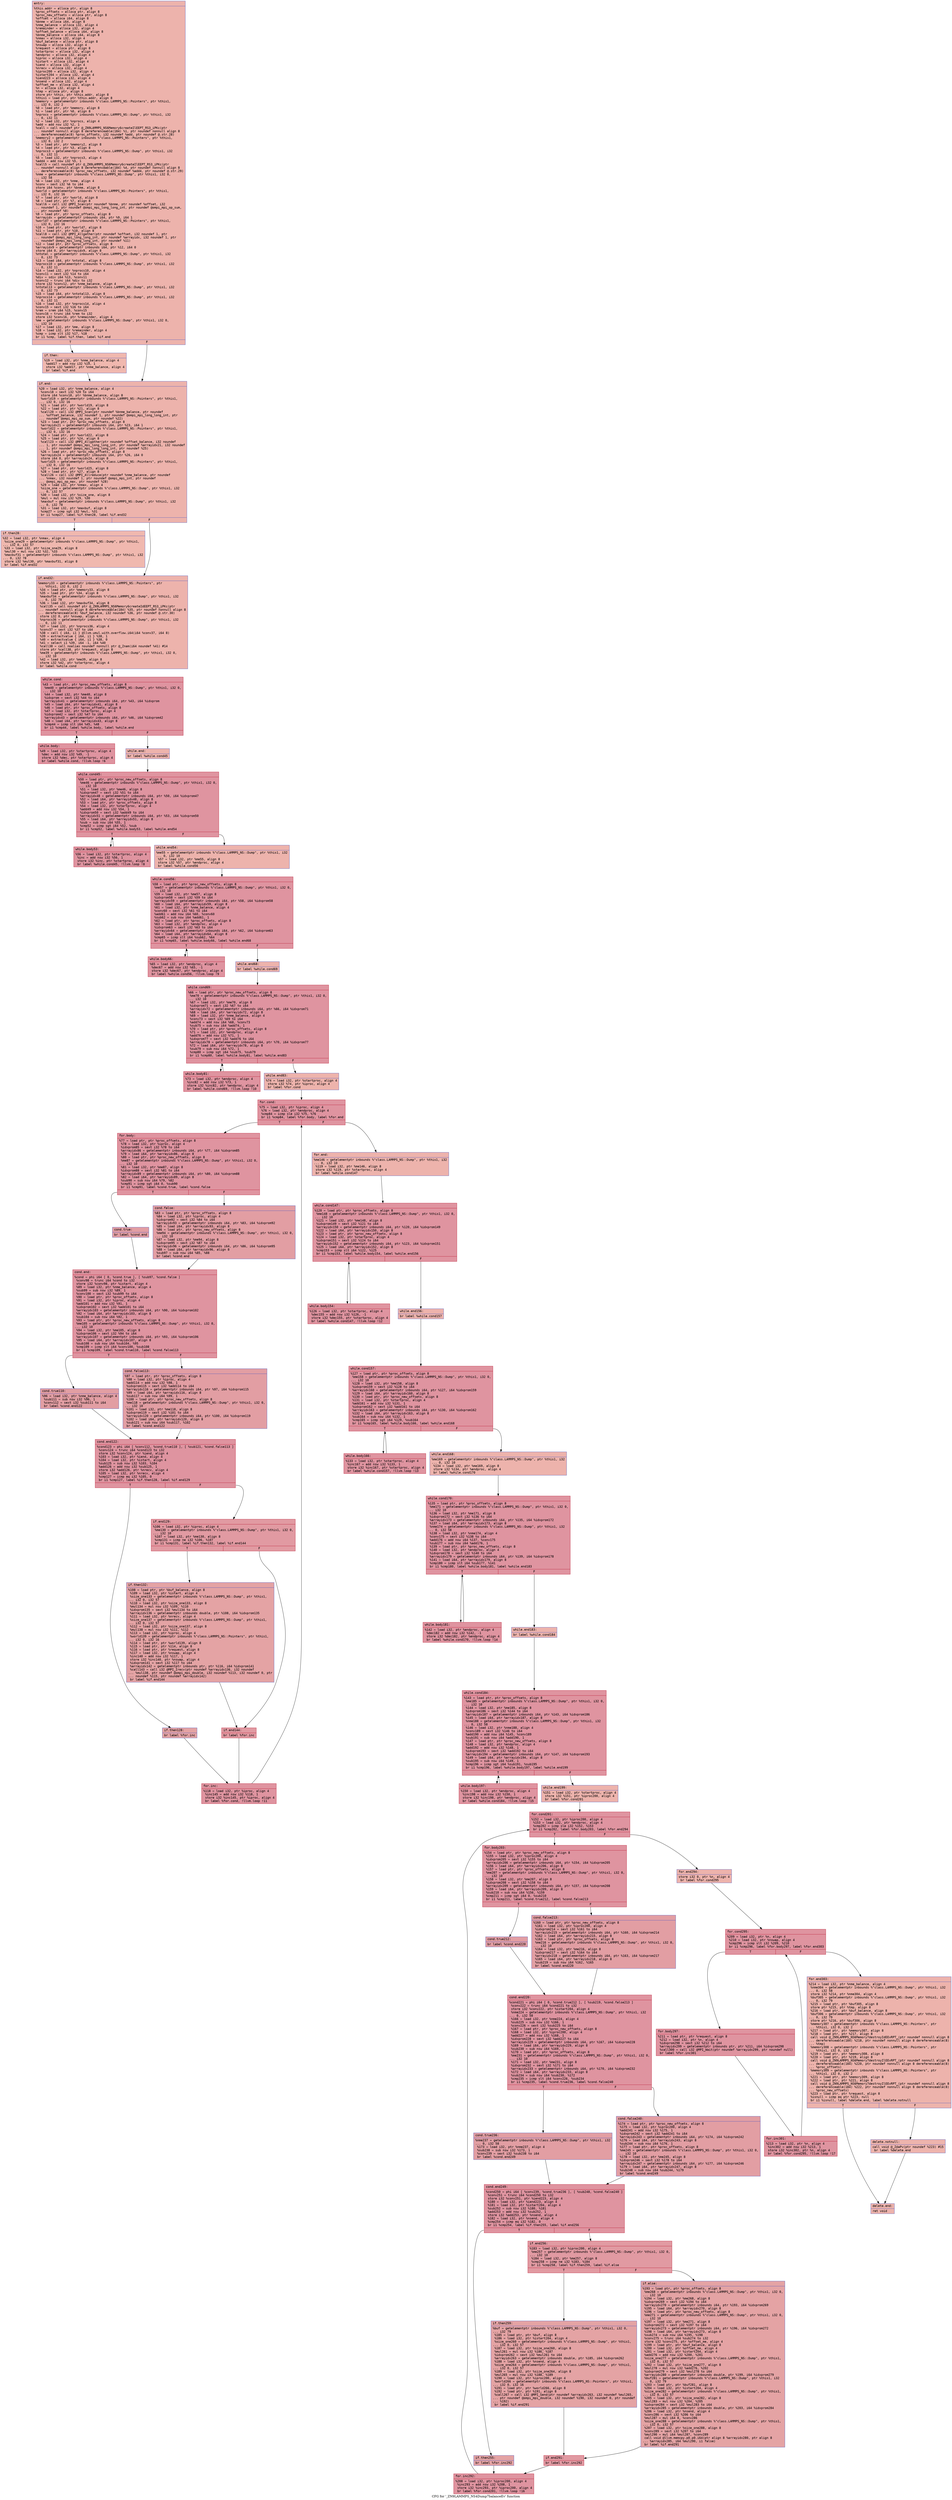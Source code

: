 digraph "CFG for '_ZN9LAMMPS_NS4Dump7balanceEv' function" {
	label="CFG for '_ZN9LAMMPS_NS4Dump7balanceEv' function";

	Node0x5646680878b0 [shape=record,color="#3d50c3ff", style=filled, fillcolor="#d6524470" fontname="Courier",label="{entry:\l|  %this.addr = alloca ptr, align 8\l  %proc_offsets = alloca ptr, align 8\l  %proc_new_offsets = alloca ptr, align 8\l  %offset = alloca i64, align 8\l  %bnme = alloca i64, align 8\l  %nme_balance = alloca i32, align 4\l  %remainder = alloca i32, align 4\l  %offset_balance = alloca i64, align 8\l  %bnme_balance = alloca i64, align 8\l  %nmax = alloca i32, align 4\l  %buf_balance = alloca ptr, align 8\l  %nswap = alloca i32, align 4\l  %request = alloca ptr, align 8\l  %startproc = alloca i32, align 4\l  %endproc = alloca i32, align 4\l  %iproc = alloca i32, align 4\l  %istart = alloca i32, align 4\l  %iend = alloca i32, align 4\l  %nrecv = alloca i32, align 4\l  %iproc200 = alloca i32, align 4\l  %istart204 = alloca i32, align 4\l  %iend223 = alloca i32, align 4\l  %nsend = alloca i32, align 4\l  %offset_me = alloca i32, align 4\l  %n = alloca i32, align 4\l  %tmp = alloca ptr, align 8\l  store ptr %this, ptr %this.addr, align 8\l  %this1 = load ptr, ptr %this.addr, align 8\l  %memory = getelementptr inbounds %\"class.LAMMPS_NS::Pointers\", ptr %this1,\l... i32 0, i32 2\l  %0 = load ptr, ptr %memory, align 8\l  %1 = load ptr, ptr %0, align 8\l  %nprocs = getelementptr inbounds %\"class.LAMMPS_NS::Dump\", ptr %this1, i32\l... 0, i32 11\l  %2 = load i32, ptr %nprocs, align 4\l  %add = add nsw i32 %2, 1\l  %call = call noundef ptr @_ZN9LAMMPS_NS6Memory6createIlEEPT_RS3_iPKc(ptr\l... noundef nonnull align 8 dereferenceable(184) %1, ptr noundef nonnull align 8\l... dereferenceable(8) %proc_offsets, i32 noundef %add, ptr noundef @.str.28)\l  %memory2 = getelementptr inbounds %\"class.LAMMPS_NS::Pointers\", ptr %this1,\l... i32 0, i32 2\l  %3 = load ptr, ptr %memory2, align 8\l  %4 = load ptr, ptr %3, align 8\l  %nprocs3 = getelementptr inbounds %\"class.LAMMPS_NS::Dump\", ptr %this1, i32\l... 0, i32 11\l  %5 = load i32, ptr %nprocs3, align 4\l  %add4 = add nsw i32 %5, 1\l  %call5 = call noundef ptr @_ZN9LAMMPS_NS6Memory6createIlEEPT_RS3_iPKc(ptr\l... noundef nonnull align 8 dereferenceable(184) %4, ptr noundef nonnull align 8\l... dereferenceable(8) %proc_new_offsets, i32 noundef %add4, ptr noundef @.str.29)\l  %nme = getelementptr inbounds %\"class.LAMMPS_NS::Dump\", ptr %this1, i32 0,\l... i32 58\l  %6 = load i32, ptr %nme, align 4\l  %conv = sext i32 %6 to i64\l  store i64 %conv, ptr %bnme, align 8\l  %world = getelementptr inbounds %\"class.LAMMPS_NS::Pointers\", ptr %this1,\l... i32 0, i32 16\l  %7 = load ptr, ptr %world, align 8\l  %8 = load ptr, ptr %7, align 8\l  %call6 = call i32 @MPI_Scan(ptr noundef %bnme, ptr noundef %offset, i32\l... noundef 1, ptr noundef @ompi_mpi_long_long_int, ptr noundef @ompi_mpi_op_sum,\l... ptr noundef %8)\l  %9 = load ptr, ptr %proc_offsets, align 8\l  %arrayidx = getelementptr inbounds i64, ptr %9, i64 1\l  %world7 = getelementptr inbounds %\"class.LAMMPS_NS::Pointers\", ptr %this1,\l... i32 0, i32 16\l  %10 = load ptr, ptr %world7, align 8\l  %11 = load ptr, ptr %10, align 8\l  %call8 = call i32 @MPI_Allgather(ptr noundef %offset, i32 noundef 1, ptr\l... noundef @ompi_mpi_long_long_int, ptr noundef %arrayidx, i32 noundef 1, ptr\l... noundef @ompi_mpi_long_long_int, ptr noundef %11)\l  %12 = load ptr, ptr %proc_offsets, align 8\l  %arrayidx9 = getelementptr inbounds i64, ptr %12, i64 0\l  store i64 0, ptr %arrayidx9, align 8\l  %ntotal = getelementptr inbounds %\"class.LAMMPS_NS::Dump\", ptr %this1, i32\l... 0, i32 73\l  %13 = load i64, ptr %ntotal, align 8\l  %nprocs10 = getelementptr inbounds %\"class.LAMMPS_NS::Dump\", ptr %this1, i32\l... 0, i32 11\l  %14 = load i32, ptr %nprocs10, align 4\l  %conv11 = sext i32 %14 to i64\l  %div = sdiv i64 %13, %conv11\l  %conv12 = trunc i64 %div to i32\l  store i32 %conv12, ptr %nme_balance, align 4\l  %ntotal13 = getelementptr inbounds %\"class.LAMMPS_NS::Dump\", ptr %this1, i32\l... 0, i32 73\l  %15 = load i64, ptr %ntotal13, align 8\l  %nprocs14 = getelementptr inbounds %\"class.LAMMPS_NS::Dump\", ptr %this1, i32\l... 0, i32 11\l  %16 = load i32, ptr %nprocs14, align 4\l  %conv15 = sext i32 %16 to i64\l  %rem = srem i64 %15, %conv15\l  %conv16 = trunc i64 %rem to i32\l  store i32 %conv16, ptr %remainder, align 4\l  %me = getelementptr inbounds %\"class.LAMMPS_NS::Dump\", ptr %this1, i32 0,\l... i32 10\l  %17 = load i32, ptr %me, align 8\l  %18 = load i32, ptr %remainder, align 4\l  %cmp = icmp slt i32 %17, %18\l  br i1 %cmp, label %if.then, label %if.end\l|{<s0>T|<s1>F}}"];
	Node0x5646680878b0:s0 -> Node0x56466808cf00[tooltip="entry -> if.then\nProbability 50.00%" ];
	Node0x5646680878b0:s1 -> Node0x56466808cf70[tooltip="entry -> if.end\nProbability 50.00%" ];
	Node0x56466808cf00 [shape=record,color="#3d50c3ff", style=filled, fillcolor="#dc5d4a70" fontname="Courier",label="{if.then:\l|  %19 = load i32, ptr %nme_balance, align 4\l  %add17 = add nsw i32 %19, 1\l  store i32 %add17, ptr %nme_balance, align 4\l  br label %if.end\l}"];
	Node0x56466808cf00 -> Node0x56466808cf70[tooltip="if.then -> if.end\nProbability 100.00%" ];
	Node0x56466808cf70 [shape=record,color="#3d50c3ff", style=filled, fillcolor="#d6524470" fontname="Courier",label="{if.end:\l|  %20 = load i32, ptr %nme_balance, align 4\l  %conv18 = sext i32 %20 to i64\l  store i64 %conv18, ptr %bnme_balance, align 8\l  %world19 = getelementptr inbounds %\"class.LAMMPS_NS::Pointers\", ptr %this1,\l... i32 0, i32 16\l  %21 = load ptr, ptr %world19, align 8\l  %22 = load ptr, ptr %21, align 8\l  %call20 = call i32 @MPI_Scan(ptr noundef %bnme_balance, ptr noundef\l... %offset_balance, i32 noundef 1, ptr noundef @ompi_mpi_long_long_int, ptr\l... noundef @ompi_mpi_op_sum, ptr noundef %22)\l  %23 = load ptr, ptr %proc_new_offsets, align 8\l  %arrayidx21 = getelementptr inbounds i64, ptr %23, i64 1\l  %world22 = getelementptr inbounds %\"class.LAMMPS_NS::Pointers\", ptr %this1,\l... i32 0, i32 16\l  %24 = load ptr, ptr %world22, align 8\l  %25 = load ptr, ptr %24, align 8\l  %call23 = call i32 @MPI_Allgather(ptr noundef %offset_balance, i32 noundef\l... 1, ptr noundef @ompi_mpi_long_long_int, ptr noundef %arrayidx21, i32 noundef\l... 1, ptr noundef @ompi_mpi_long_long_int, ptr noundef %25)\l  %26 = load ptr, ptr %proc_new_offsets, align 8\l  %arrayidx24 = getelementptr inbounds i64, ptr %26, i64 0\l  store i64 0, ptr %arrayidx24, align 8\l  %world25 = getelementptr inbounds %\"class.LAMMPS_NS::Pointers\", ptr %this1,\l... i32 0, i32 16\l  %27 = load ptr, ptr %world25, align 8\l  %28 = load ptr, ptr %27, align 8\l  %call26 = call i32 @MPI_Allreduce(ptr noundef %nme_balance, ptr noundef\l... %nmax, i32 noundef 1, ptr noundef @ompi_mpi_int, ptr noundef\l... @ompi_mpi_op_max, ptr noundef %28)\l  %29 = load i32, ptr %nmax, align 4\l  %size_one = getelementptr inbounds %\"class.LAMMPS_NS::Dump\", ptr %this1, i32\l... 0, i32 57\l  %30 = load i32, ptr %size_one, align 8\l  %mul = mul nsw i32 %29, %30\l  %maxbuf = getelementptr inbounds %\"class.LAMMPS_NS::Dump\", ptr %this1, i32\l... 0, i32 78\l  %31 = load i32, ptr %maxbuf, align 8\l  %cmp27 = icmp sgt i32 %mul, %31\l  br i1 %cmp27, label %if.then28, label %if.end32\l|{<s0>T|<s1>F}}"];
	Node0x56466808cf70:s0 -> Node0x56466808e770[tooltip="if.end -> if.then28\nProbability 50.00%" ];
	Node0x56466808cf70:s1 -> Node0x56466808e7f0[tooltip="if.end -> if.end32\nProbability 50.00%" ];
	Node0x56466808e770 [shape=record,color="#3d50c3ff", style=filled, fillcolor="#dc5d4a70" fontname="Courier",label="{if.then28:\l|  %32 = load i32, ptr %nmax, align 4\l  %size_one29 = getelementptr inbounds %\"class.LAMMPS_NS::Dump\", ptr %this1,\l... i32 0, i32 57\l  %33 = load i32, ptr %size_one29, align 8\l  %mul30 = mul nsw i32 %32, %33\l  %maxbuf31 = getelementptr inbounds %\"class.LAMMPS_NS::Dump\", ptr %this1, i32\l... 0, i32 78\l  store i32 %mul30, ptr %maxbuf31, align 8\l  br label %if.end32\l}"];
	Node0x56466808e770 -> Node0x56466808e7f0[tooltip="if.then28 -> if.end32\nProbability 100.00%" ];
	Node0x56466808e7f0 [shape=record,color="#3d50c3ff", style=filled, fillcolor="#d6524470" fontname="Courier",label="{if.end32:\l|  %memory33 = getelementptr inbounds %\"class.LAMMPS_NS::Pointers\", ptr\l... %this1, i32 0, i32 2\l  %34 = load ptr, ptr %memory33, align 8\l  %35 = load ptr, ptr %34, align 8\l  %maxbuf34 = getelementptr inbounds %\"class.LAMMPS_NS::Dump\", ptr %this1, i32\l... 0, i32 78\l  %36 = load i32, ptr %maxbuf34, align 8\l  %call35 = call noundef ptr @_ZN9LAMMPS_NS6Memory6createIdEEPT_RS3_iPKc(ptr\l... noundef nonnull align 8 dereferenceable(184) %35, ptr noundef nonnull align 8\l... dereferenceable(8) %buf_balance, i32 noundef %36, ptr noundef @.str.30)\l  store i32 0, ptr %nswap, align 4\l  %nprocs36 = getelementptr inbounds %\"class.LAMMPS_NS::Dump\", ptr %this1, i32\l... 0, i32 11\l  %37 = load i32, ptr %nprocs36, align 4\l  %conv37 = sext i32 %37 to i64\l  %38 = call \{ i64, i1 \} @llvm.umul.with.overflow.i64(i64 %conv37, i64 8)\l  %39 = extractvalue \{ i64, i1 \} %38, 1\l  %40 = extractvalue \{ i64, i1 \} %38, 0\l  %41 = select i1 %39, i64 -1, i64 %40\l  %call38 = call noalias noundef nonnull ptr @_Znam(i64 noundef %41) #14\l  store ptr %call38, ptr %request, align 8\l  %me39 = getelementptr inbounds %\"class.LAMMPS_NS::Dump\", ptr %this1, i32 0,\l... i32 10\l  %42 = load i32, ptr %me39, align 8\l  store i32 %42, ptr %startproc, align 4\l  br label %while.cond\l}"];
	Node0x56466808e7f0 -> Node0x56466808fd40[tooltip="if.end32 -> while.cond\nProbability 100.00%" ];
	Node0x56466808fd40 [shape=record,color="#b70d28ff", style=filled, fillcolor="#b70d2870" fontname="Courier",label="{while.cond:\l|  %43 = load ptr, ptr %proc_new_offsets, align 8\l  %me40 = getelementptr inbounds %\"class.LAMMPS_NS::Dump\", ptr %this1, i32 0,\l... i32 10\l  %44 = load i32, ptr %me40, align 8\l  %idxprom = sext i32 %44 to i64\l  %arrayidx41 = getelementptr inbounds i64, ptr %43, i64 %idxprom\l  %45 = load i64, ptr %arrayidx41, align 8\l  %46 = load ptr, ptr %proc_offsets, align 8\l  %47 = load i32, ptr %startproc, align 4\l  %idxprom42 = sext i32 %47 to i64\l  %arrayidx43 = getelementptr inbounds i64, ptr %46, i64 %idxprom42\l  %48 = load i64, ptr %arrayidx43, align 8\l  %cmp44 = icmp slt i64 %45, %48\l  br i1 %cmp44, label %while.body, label %while.end\l|{<s0>T|<s1>F}}"];
	Node0x56466808fd40:s0 -> Node0x564668090dd0[tooltip="while.cond -> while.body\nProbability 96.88%" ];
	Node0x56466808fd40:s1 -> Node0x564668090e50[tooltip="while.cond -> while.end\nProbability 3.12%" ];
	Node0x564668090dd0 [shape=record,color="#b70d28ff", style=filled, fillcolor="#b70d2870" fontname="Courier",label="{while.body:\l|  %49 = load i32, ptr %startproc, align 4\l  %dec = add nsw i32 %49, -1\l  store i32 %dec, ptr %startproc, align 4\l  br label %while.cond, !llvm.loop !6\l}"];
	Node0x564668090dd0 -> Node0x56466808fd40[tooltip="while.body -> while.cond\nProbability 100.00%" ];
	Node0x564668090e50 [shape=record,color="#3d50c3ff", style=filled, fillcolor="#d6524470" fontname="Courier",label="{while.end:\l|  br label %while.cond45\l}"];
	Node0x564668090e50 -> Node0x5646680912f0[tooltip="while.end -> while.cond45\nProbability 100.00%" ];
	Node0x5646680912f0 [shape=record,color="#b70d28ff", style=filled, fillcolor="#b70d2870" fontname="Courier",label="{while.cond45:\l|  %50 = load ptr, ptr %proc_new_offsets, align 8\l  %me46 = getelementptr inbounds %\"class.LAMMPS_NS::Dump\", ptr %this1, i32 0,\l... i32 10\l  %51 = load i32, ptr %me46, align 8\l  %idxprom47 = sext i32 %51 to i64\l  %arrayidx48 = getelementptr inbounds i64, ptr %50, i64 %idxprom47\l  %52 = load i64, ptr %arrayidx48, align 8\l  %53 = load ptr, ptr %proc_offsets, align 8\l  %54 = load i32, ptr %startproc, align 4\l  %add49 = add nsw i32 %54, 1\l  %idxprom50 = sext i32 %add49 to i64\l  %arrayidx51 = getelementptr inbounds i64, ptr %53, i64 %idxprom50\l  %55 = load i64, ptr %arrayidx51, align 8\l  %sub = sub nsw i64 %55, 1\l  %cmp52 = icmp sgt i64 %52, %sub\l  br i1 %cmp52, label %while.body53, label %while.end54\l|{<s0>T|<s1>F}}"];
	Node0x5646680912f0:s0 -> Node0x5646680922e0[tooltip="while.cond45 -> while.body53\nProbability 96.88%" ];
	Node0x5646680912f0:s1 -> Node0x564668092330[tooltip="while.cond45 -> while.end54\nProbability 3.12%" ];
	Node0x5646680922e0 [shape=record,color="#b70d28ff", style=filled, fillcolor="#b70d2870" fontname="Courier",label="{while.body53:\l|  %56 = load i32, ptr %startproc, align 4\l  %inc = add nsw i32 %56, 1\l  store i32 %inc, ptr %startproc, align 4\l  br label %while.cond45, !llvm.loop !8\l}"];
	Node0x5646680922e0 -> Node0x5646680912f0[tooltip="while.body53 -> while.cond45\nProbability 100.00%" ];
	Node0x564668092330 [shape=record,color="#3d50c3ff", style=filled, fillcolor="#d6524470" fontname="Courier",label="{while.end54:\l|  %me55 = getelementptr inbounds %\"class.LAMMPS_NS::Dump\", ptr %this1, i32\l... 0, i32 10\l  %57 = load i32, ptr %me55, align 8\l  store i32 %57, ptr %endproc, align 4\l  br label %while.cond56\l}"];
	Node0x564668092330 -> Node0x5646680929f0[tooltip="while.end54 -> while.cond56\nProbability 100.00%" ];
	Node0x5646680929f0 [shape=record,color="#b70d28ff", style=filled, fillcolor="#b70d2870" fontname="Courier",label="{while.cond56:\l|  %58 = load ptr, ptr %proc_new_offsets, align 8\l  %me57 = getelementptr inbounds %\"class.LAMMPS_NS::Dump\", ptr %this1, i32 0,\l... i32 10\l  %59 = load i32, ptr %me57, align 8\l  %idxprom58 = sext i32 %59 to i64\l  %arrayidx59 = getelementptr inbounds i64, ptr %58, i64 %idxprom58\l  %60 = load i64, ptr %arrayidx59, align 8\l  %61 = load i32, ptr %nme_balance, align 4\l  %conv60 = sext i32 %61 to i64\l  %add61 = add nsw i64 %60, %conv60\l  %sub62 = sub nsw i64 %add61, 1\l  %62 = load ptr, ptr %proc_offsets, align 8\l  %63 = load i32, ptr %endproc, align 4\l  %idxprom63 = sext i32 %63 to i64\l  %arrayidx64 = getelementptr inbounds i64, ptr %62, i64 %idxprom63\l  %64 = load i64, ptr %arrayidx64, align 8\l  %cmp65 = icmp slt i64 %sub62, %64\l  br i1 %cmp65, label %while.body66, label %while.end68\l|{<s0>T|<s1>F}}"];
	Node0x5646680929f0:s0 -> Node0x5646680934c0[tooltip="while.cond56 -> while.body66\nProbability 96.88%" ];
	Node0x5646680929f0:s1 -> Node0x564668093540[tooltip="while.cond56 -> while.end68\nProbability 3.12%" ];
	Node0x5646680934c0 [shape=record,color="#b70d28ff", style=filled, fillcolor="#b70d2870" fontname="Courier",label="{while.body66:\l|  %65 = load i32, ptr %endproc, align 4\l  %dec67 = add nsw i32 %65, -1\l  store i32 %dec67, ptr %endproc, align 4\l  br label %while.cond56, !llvm.loop !9\l}"];
	Node0x5646680934c0 -> Node0x5646680929f0[tooltip="while.body66 -> while.cond56\nProbability 100.00%" ];
	Node0x564668093540 [shape=record,color="#3d50c3ff", style=filled, fillcolor="#d6524470" fontname="Courier",label="{while.end68:\l|  br label %while.cond69\l}"];
	Node0x564668093540 -> Node0x564668093a00[tooltip="while.end68 -> while.cond69\nProbability 100.00%" ];
	Node0x564668093a00 [shape=record,color="#b70d28ff", style=filled, fillcolor="#b70d2870" fontname="Courier",label="{while.cond69:\l|  %66 = load ptr, ptr %proc_new_offsets, align 8\l  %me70 = getelementptr inbounds %\"class.LAMMPS_NS::Dump\", ptr %this1, i32 0,\l... i32 10\l  %67 = load i32, ptr %me70, align 8\l  %idxprom71 = sext i32 %67 to i64\l  %arrayidx72 = getelementptr inbounds i64, ptr %66, i64 %idxprom71\l  %68 = load i64, ptr %arrayidx72, align 8\l  %69 = load i32, ptr %nme_balance, align 4\l  %conv73 = sext i32 %69 to i64\l  %add74 = add nsw i64 %68, %conv73\l  %sub75 = sub nsw i64 %add74, 1\l  %70 = load ptr, ptr %proc_offsets, align 8\l  %71 = load i32, ptr %endproc, align 4\l  %add76 = add nsw i32 %71, 1\l  %idxprom77 = sext i32 %add76 to i64\l  %arrayidx78 = getelementptr inbounds i64, ptr %70, i64 %idxprom77\l  %72 = load i64, ptr %arrayidx78, align 8\l  %sub79 = sub nsw i64 %72, 1\l  %cmp80 = icmp sgt i64 %sub75, %sub79\l  br i1 %cmp80, label %while.body81, label %while.end83\l|{<s0>T|<s1>F}}"];
	Node0x564668093a00:s0 -> Node0x564668094630[tooltip="while.cond69 -> while.body81\nProbability 96.88%" ];
	Node0x564668093a00:s1 -> Node0x5646680946b0[tooltip="while.cond69 -> while.end83\nProbability 3.12%" ];
	Node0x564668094630 [shape=record,color="#b70d28ff", style=filled, fillcolor="#b70d2870" fontname="Courier",label="{while.body81:\l|  %73 = load i32, ptr %endproc, align 4\l  %inc82 = add nsw i32 %73, 1\l  store i32 %inc82, ptr %endproc, align 4\l  br label %while.cond69, !llvm.loop !10\l}"];
	Node0x564668094630 -> Node0x564668093a00[tooltip="while.body81 -> while.cond69\nProbability 100.00%" ];
	Node0x5646680946b0 [shape=record,color="#3d50c3ff", style=filled, fillcolor="#d6524470" fontname="Courier",label="{while.end83:\l|  %74 = load i32, ptr %startproc, align 4\l  store i32 %74, ptr %iproc, align 4\l  br label %for.cond\l}"];
	Node0x5646680946b0 -> Node0x564668094c90[tooltip="while.end83 -> for.cond\nProbability 100.00%" ];
	Node0x564668094c90 [shape=record,color="#b70d28ff", style=filled, fillcolor="#b70d2870" fontname="Courier",label="{for.cond:\l|  %75 = load i32, ptr %iproc, align 4\l  %76 = load i32, ptr %endproc, align 4\l  %cmp84 = icmp sle i32 %75, %76\l  br i1 %cmp84, label %for.body, label %for.end\l|{<s0>T|<s1>F}}"];
	Node0x564668094c90:s0 -> Node0x564668094f30[tooltip="for.cond -> for.body\nProbability 96.88%" ];
	Node0x564668094c90:s1 -> Node0x564668094fb0[tooltip="for.cond -> for.end\nProbability 3.12%" ];
	Node0x564668094f30 [shape=record,color="#b70d28ff", style=filled, fillcolor="#b70d2870" fontname="Courier",label="{for.body:\l|  %77 = load ptr, ptr %proc_offsets, align 8\l  %78 = load i32, ptr %iproc, align 4\l  %idxprom85 = sext i32 %78 to i64\l  %arrayidx86 = getelementptr inbounds i64, ptr %77, i64 %idxprom85\l  %79 = load i64, ptr %arrayidx86, align 8\l  %80 = load ptr, ptr %proc_new_offsets, align 8\l  %me87 = getelementptr inbounds %\"class.LAMMPS_NS::Dump\", ptr %this1, i32 0,\l... i32 10\l  %81 = load i32, ptr %me87, align 8\l  %idxprom88 = sext i32 %81 to i64\l  %arrayidx89 = getelementptr inbounds i64, ptr %80, i64 %idxprom88\l  %82 = load i64, ptr %arrayidx89, align 8\l  %sub90 = sub nsw i64 %79, %82\l  %cmp91 = icmp sgt i64 0, %sub90\l  br i1 %cmp91, label %cond.true, label %cond.false\l|{<s0>T|<s1>F}}"];
	Node0x564668094f30:s0 -> Node0x5646680958f0[tooltip="for.body -> cond.true\nProbability 50.00%" ];
	Node0x564668094f30:s1 -> Node0x564668095970[tooltip="for.body -> cond.false\nProbability 50.00%" ];
	Node0x5646680958f0 [shape=record,color="#3d50c3ff", style=filled, fillcolor="#be242e70" fontname="Courier",label="{cond.true:\l|  br label %cond.end\l}"];
	Node0x5646680958f0 -> Node0x564668095b00[tooltip="cond.true -> cond.end\nProbability 100.00%" ];
	Node0x564668095970 [shape=record,color="#3d50c3ff", style=filled, fillcolor="#be242e70" fontname="Courier",label="{cond.false:\l|  %83 = load ptr, ptr %proc_offsets, align 8\l  %84 = load i32, ptr %iproc, align 4\l  %idxprom92 = sext i32 %84 to i64\l  %arrayidx93 = getelementptr inbounds i64, ptr %83, i64 %idxprom92\l  %85 = load i64, ptr %arrayidx93, align 8\l  %86 = load ptr, ptr %proc_new_offsets, align 8\l  %me94 = getelementptr inbounds %\"class.LAMMPS_NS::Dump\", ptr %this1, i32 0,\l... i32 10\l  %87 = load i32, ptr %me94, align 8\l  %idxprom95 = sext i32 %87 to i64\l  %arrayidx96 = getelementptr inbounds i64, ptr %86, i64 %idxprom95\l  %88 = load i64, ptr %arrayidx96, align 8\l  %sub97 = sub nsw i64 %85, %88\l  br label %cond.end\l}"];
	Node0x564668095970 -> Node0x564668095b00[tooltip="cond.false -> cond.end\nProbability 100.00%" ];
	Node0x564668095b00 [shape=record,color="#b70d28ff", style=filled, fillcolor="#b70d2870" fontname="Courier",label="{cond.end:\l|  %cond = phi i64 [ 0, %cond.true ], [ %sub97, %cond.false ]\l  %conv98 = trunc i64 %cond to i32\l  store i32 %conv98, ptr %istart, align 4\l  %89 = load i32, ptr %nme_balance, align 4\l  %sub99 = sub nsw i32 %89, 1\l  %conv100 = sext i32 %sub99 to i64\l  %90 = load ptr, ptr %proc_offsets, align 8\l  %91 = load i32, ptr %iproc, align 4\l  %add101 = add nsw i32 %91, 1\l  %idxprom102 = sext i32 %add101 to i64\l  %arrayidx103 = getelementptr inbounds i64, ptr %90, i64 %idxprom102\l  %92 = load i64, ptr %arrayidx103, align 8\l  %sub104 = sub nsw i64 %92, 1\l  %93 = load ptr, ptr %proc_new_offsets, align 8\l  %me105 = getelementptr inbounds %\"class.LAMMPS_NS::Dump\", ptr %this1, i32 0,\l... i32 10\l  %94 = load i32, ptr %me105, align 8\l  %idxprom106 = sext i32 %94 to i64\l  %arrayidx107 = getelementptr inbounds i64, ptr %93, i64 %idxprom106\l  %95 = load i64, ptr %arrayidx107, align 8\l  %sub108 = sub nsw i64 %sub104, %95\l  %cmp109 = icmp slt i64 %conv100, %sub108\l  br i1 %cmp109, label %cond.true110, label %cond.false113\l|{<s0>T|<s1>F}}"];
	Node0x564668095b00:s0 -> Node0x5646680904b0[tooltip="cond.end -> cond.true110\nProbability 50.00%" ];
	Node0x564668095b00:s1 -> Node0x564668090590[tooltip="cond.end -> cond.false113\nProbability 50.00%" ];
	Node0x5646680904b0 [shape=record,color="#3d50c3ff", style=filled, fillcolor="#be242e70" fontname="Courier",label="{cond.true110:\l|  %96 = load i32, ptr %nme_balance, align 4\l  %sub111 = sub nsw i32 %96, 1\l  %conv112 = sext i32 %sub111 to i64\l  br label %cond.end122\l}"];
	Node0x5646680904b0 -> Node0x5646680908e0[tooltip="cond.true110 -> cond.end122\nProbability 100.00%" ];
	Node0x564668090590 [shape=record,color="#3d50c3ff", style=filled, fillcolor="#be242e70" fontname="Courier",label="{cond.false113:\l|  %97 = load ptr, ptr %proc_offsets, align 8\l  %98 = load i32, ptr %iproc, align 4\l  %add114 = add nsw i32 %98, 1\l  %idxprom115 = sext i32 %add114 to i64\l  %arrayidx116 = getelementptr inbounds i64, ptr %97, i64 %idxprom115\l  %99 = load i64, ptr %arrayidx116, align 8\l  %sub117 = sub nsw i64 %99, 1\l  %100 = load ptr, ptr %proc_new_offsets, align 8\l  %me118 = getelementptr inbounds %\"class.LAMMPS_NS::Dump\", ptr %this1, i32 0,\l... i32 10\l  %101 = load i32, ptr %me118, align 8\l  %idxprom119 = sext i32 %101 to i64\l  %arrayidx120 = getelementptr inbounds i64, ptr %100, i64 %idxprom119\l  %102 = load i64, ptr %arrayidx120, align 8\l  %sub121 = sub nsw i64 %sub117, %102\l  br label %cond.end122\l}"];
	Node0x564668090590 -> Node0x5646680908e0[tooltip="cond.false113 -> cond.end122\nProbability 100.00%" ];
	Node0x5646680908e0 [shape=record,color="#b70d28ff", style=filled, fillcolor="#b70d2870" fontname="Courier",label="{cond.end122:\l|  %cond123 = phi i64 [ %conv112, %cond.true110 ], [ %sub121, %cond.false113 ]\l  %conv124 = trunc i64 %cond123 to i32\l  store i32 %conv124, ptr %iend, align 4\l  %103 = load i32, ptr %iend, align 4\l  %104 = load i32, ptr %istart, align 4\l  %sub125 = sub nsw i32 %103, %104\l  %add126 = add nsw i32 %sub125, 1\l  store i32 %add126, ptr %nrecv, align 4\l  %105 = load i32, ptr %nrecv, align 4\l  %cmp127 = icmp eq i32 %105, 0\l  br i1 %cmp127, label %if.then128, label %if.end129\l|{<s0>T|<s1>F}}"];
	Node0x5646680908e0:s0 -> Node0x564668098c40[tooltip="cond.end122 -> if.then128\nProbability 37.50%" ];
	Node0x5646680908e0:s1 -> Node0x564668098d20[tooltip="cond.end122 -> if.end129\nProbability 62.50%" ];
	Node0x564668098c40 [shape=record,color="#3d50c3ff", style=filled, fillcolor="#c32e3170" fontname="Courier",label="{if.then128:\l|  br label %for.inc\l}"];
	Node0x564668098c40 -> Node0x564668098eb0[tooltip="if.then128 -> for.inc\nProbability 100.00%" ];
	Node0x564668098d20 [shape=record,color="#b70d28ff", style=filled, fillcolor="#bb1b2c70" fontname="Courier",label="{if.end129:\l|  %106 = load i32, ptr %iproc, align 4\l  %me130 = getelementptr inbounds %\"class.LAMMPS_NS::Dump\", ptr %this1, i32 0,\l... i32 10\l  %107 = load i32, ptr %me130, align 8\l  %cmp131 = icmp ne i32 %106, %107\l  br i1 %cmp131, label %if.then132, label %if.end144\l|{<s0>T|<s1>F}}"];
	Node0x564668098d20:s0 -> Node0x564668099220[tooltip="if.end129 -> if.then132\nProbability 50.00%" ];
	Node0x564668098d20:s1 -> Node0x5646680915a0[tooltip="if.end129 -> if.end144\nProbability 50.00%" ];
	Node0x564668099220 [shape=record,color="#3d50c3ff", style=filled, fillcolor="#c32e3170" fontname="Courier",label="{if.then132:\l|  %108 = load ptr, ptr %buf_balance, align 8\l  %109 = load i32, ptr %istart, align 4\l  %size_one133 = getelementptr inbounds %\"class.LAMMPS_NS::Dump\", ptr %this1,\l... i32 0, i32 57\l  %110 = load i32, ptr %size_one133, align 8\l  %mul134 = mul nsw i32 %109, %110\l  %idxprom135 = sext i32 %mul134 to i64\l  %arrayidx136 = getelementptr inbounds double, ptr %108, i64 %idxprom135\l  %111 = load i32, ptr %nrecv, align 4\l  %size_one137 = getelementptr inbounds %\"class.LAMMPS_NS::Dump\", ptr %this1,\l... i32 0, i32 57\l  %112 = load i32, ptr %size_one137, align 8\l  %mul138 = mul nsw i32 %111, %112\l  %113 = load i32, ptr %iproc, align 4\l  %world139 = getelementptr inbounds %\"class.LAMMPS_NS::Pointers\", ptr %this1,\l... i32 0, i32 16\l  %114 = load ptr, ptr %world139, align 8\l  %115 = load ptr, ptr %114, align 8\l  %116 = load ptr, ptr %request, align 8\l  %117 = load i32, ptr %nswap, align 4\l  %inc140 = add nsw i32 %117, 1\l  store i32 %inc140, ptr %nswap, align 4\l  %idxprom141 = sext i32 %117 to i64\l  %arrayidx142 = getelementptr inbounds ptr, ptr %116, i64 %idxprom141\l  %call143 = call i32 @MPI_Irecv(ptr noundef %arrayidx136, i32 noundef\l... %mul138, ptr noundef @ompi_mpi_double, i32 noundef %113, i32 noundef 0, ptr\l... noundef %115, ptr noundef %arrayidx142)\l  br label %if.end144\l}"];
	Node0x564668099220 -> Node0x5646680915a0[tooltip="if.then132 -> if.end144\nProbability 100.00%" ];
	Node0x5646680915a0 [shape=record,color="#b70d28ff", style=filled, fillcolor="#bb1b2c70" fontname="Courier",label="{if.end144:\l|  br label %for.inc\l}"];
	Node0x5646680915a0 -> Node0x564668098eb0[tooltip="if.end144 -> for.inc\nProbability 100.00%" ];
	Node0x564668098eb0 [shape=record,color="#b70d28ff", style=filled, fillcolor="#b70d2870" fontname="Courier",label="{for.inc:\l|  %118 = load i32, ptr %iproc, align 4\l  %inc145 = add nsw i32 %118, 1\l  store i32 %inc145, ptr %iproc, align 4\l  br label %for.cond, !llvm.loop !11\l}"];
	Node0x564668098eb0 -> Node0x564668094c90[tooltip="for.inc -> for.cond\nProbability 100.00%" ];
	Node0x564668094fb0 [shape=record,color="#3d50c3ff", style=filled, fillcolor="#d6524470" fontname="Courier",label="{for.end:\l|  %me146 = getelementptr inbounds %\"class.LAMMPS_NS::Dump\", ptr %this1, i32\l... 0, i32 10\l  %119 = load i32, ptr %me146, align 8\l  store i32 %119, ptr %startproc, align 4\l  br label %while.cond147\l}"];
	Node0x564668094fb0 -> Node0x56466809b600[tooltip="for.end -> while.cond147\nProbability 100.00%" ];
	Node0x56466809b600 [shape=record,color="#b70d28ff", style=filled, fillcolor="#b70d2870" fontname="Courier",label="{while.cond147:\l|  %120 = load ptr, ptr %proc_offsets, align 8\l  %me148 = getelementptr inbounds %\"class.LAMMPS_NS::Dump\", ptr %this1, i32 0,\l... i32 10\l  %121 = load i32, ptr %me148, align 8\l  %idxprom149 = sext i32 %121 to i64\l  %arrayidx150 = getelementptr inbounds i64, ptr %120, i64 %idxprom149\l  %122 = load i64, ptr %arrayidx150, align 8\l  %123 = load ptr, ptr %proc_new_offsets, align 8\l  %124 = load i32, ptr %startproc, align 4\l  %idxprom151 = sext i32 %124 to i64\l  %arrayidx152 = getelementptr inbounds i64, ptr %123, i64 %idxprom151\l  %125 = load i64, ptr %arrayidx152, align 8\l  %cmp153 = icmp slt i64 %122, %125\l  br i1 %cmp153, label %while.body154, label %while.end156\l|{<s0>T|<s1>F}}"];
	Node0x56466809b600:s0 -> Node0x56466809be30[tooltip="while.cond147 -> while.body154\nProbability 96.88%" ];
	Node0x56466809b600:s1 -> Node0x56466809beb0[tooltip="while.cond147 -> while.end156\nProbability 3.12%" ];
	Node0x56466809be30 [shape=record,color="#b70d28ff", style=filled, fillcolor="#b70d2870" fontname="Courier",label="{while.body154:\l|  %126 = load i32, ptr %startproc, align 4\l  %dec155 = add nsw i32 %126, -1\l  store i32 %dec155, ptr %startproc, align 4\l  br label %while.cond147, !llvm.loop !12\l}"];
	Node0x56466809be30 -> Node0x56466809b600[tooltip="while.body154 -> while.cond147\nProbability 100.00%" ];
	Node0x56466809beb0 [shape=record,color="#3d50c3ff", style=filled, fillcolor="#d6524470" fontname="Courier",label="{while.end156:\l|  br label %while.cond157\l}"];
	Node0x56466809beb0 -> Node0x56466809c370[tooltip="while.end156 -> while.cond157\nProbability 100.00%" ];
	Node0x56466809c370 [shape=record,color="#b70d28ff", style=filled, fillcolor="#b70d2870" fontname="Courier",label="{while.cond157:\l|  %127 = load ptr, ptr %proc_offsets, align 8\l  %me158 = getelementptr inbounds %\"class.LAMMPS_NS::Dump\", ptr %this1, i32 0,\l... i32 10\l  %128 = load i32, ptr %me158, align 8\l  %idxprom159 = sext i32 %128 to i64\l  %arrayidx160 = getelementptr inbounds i64, ptr %127, i64 %idxprom159\l  %129 = load i64, ptr %arrayidx160, align 8\l  %130 = load ptr, ptr %proc_new_offsets, align 8\l  %131 = load i32, ptr %startproc, align 4\l  %add161 = add nsw i32 %131, 1\l  %idxprom162 = sext i32 %add161 to i64\l  %arrayidx163 = getelementptr inbounds i64, ptr %130, i64 %idxprom162\l  %132 = load i64, ptr %arrayidx163, align 8\l  %sub164 = sub nsw i64 %132, 1\l  %cmp165 = icmp sgt i64 %129, %sub164\l  br i1 %cmp165, label %while.body166, label %while.end168\l|{<s0>T|<s1>F}}"];
	Node0x56466809c370:s0 -> Node0x56466809cd30[tooltip="while.cond157 -> while.body166\nProbability 96.88%" ];
	Node0x56466809c370:s1 -> Node0x56466809cdb0[tooltip="while.cond157 -> while.end168\nProbability 3.12%" ];
	Node0x56466809cd30 [shape=record,color="#b70d28ff", style=filled, fillcolor="#b70d2870" fontname="Courier",label="{while.body166:\l|  %133 = load i32, ptr %startproc, align 4\l  %inc167 = add nsw i32 %133, 1\l  store i32 %inc167, ptr %startproc, align 4\l  br label %while.cond157, !llvm.loop !13\l}"];
	Node0x56466809cd30 -> Node0x56466809c370[tooltip="while.body166 -> while.cond157\nProbability 100.00%" ];
	Node0x56466809cdb0 [shape=record,color="#3d50c3ff", style=filled, fillcolor="#d6524470" fontname="Courier",label="{while.end168:\l|  %me169 = getelementptr inbounds %\"class.LAMMPS_NS::Dump\", ptr %this1, i32\l... 0, i32 10\l  %134 = load i32, ptr %me169, align 8\l  store i32 %134, ptr %endproc, align 4\l  br label %while.cond170\l}"];
	Node0x56466809cdb0 -> Node0x56466809d470[tooltip="while.end168 -> while.cond170\nProbability 100.00%" ];
	Node0x56466809d470 [shape=record,color="#b70d28ff", style=filled, fillcolor="#b70d2870" fontname="Courier",label="{while.cond170:\l|  %135 = load ptr, ptr %proc_offsets, align 8\l  %me171 = getelementptr inbounds %\"class.LAMMPS_NS::Dump\", ptr %this1, i32 0,\l... i32 10\l  %136 = load i32, ptr %me171, align 8\l  %idxprom172 = sext i32 %136 to i64\l  %arrayidx173 = getelementptr inbounds i64, ptr %135, i64 %idxprom172\l  %137 = load i64, ptr %arrayidx173, align 8\l  %nme174 = getelementptr inbounds %\"class.LAMMPS_NS::Dump\", ptr %this1, i32\l... 0, i32 58\l  %138 = load i32, ptr %nme174, align 4\l  %conv175 = sext i32 %138 to i64\l  %add176 = add nsw i64 %137, %conv175\l  %sub177 = sub nsw i64 %add176, 1\l  %139 = load ptr, ptr %proc_new_offsets, align 8\l  %140 = load i32, ptr %endproc, align 4\l  %idxprom178 = sext i32 %140 to i64\l  %arrayidx179 = getelementptr inbounds i64, ptr %139, i64 %idxprom178\l  %141 = load i64, ptr %arrayidx179, align 8\l  %cmp180 = icmp slt i64 %sub177, %141\l  br i1 %cmp180, label %while.body181, label %while.end183\l|{<s0>T|<s1>F}}"];
	Node0x56466809d470:s0 -> Node0x56466809e020[tooltip="while.cond170 -> while.body181\nProbability 96.88%" ];
	Node0x56466809d470:s1 -> Node0x56466809e0a0[tooltip="while.cond170 -> while.end183\nProbability 3.12%" ];
	Node0x56466809e020 [shape=record,color="#b70d28ff", style=filled, fillcolor="#b70d2870" fontname="Courier",label="{while.body181:\l|  %142 = load i32, ptr %endproc, align 4\l  %dec182 = add nsw i32 %142, -1\l  store i32 %dec182, ptr %endproc, align 4\l  br label %while.cond170, !llvm.loop !14\l}"];
	Node0x56466809e020 -> Node0x56466809d470[tooltip="while.body181 -> while.cond170\nProbability 100.00%" ];
	Node0x56466809e0a0 [shape=record,color="#3d50c3ff", style=filled, fillcolor="#d6524470" fontname="Courier",label="{while.end183:\l|  br label %while.cond184\l}"];
	Node0x56466809e0a0 -> Node0x56466809e560[tooltip="while.end183 -> while.cond184\nProbability 100.00%" ];
	Node0x56466809e560 [shape=record,color="#b70d28ff", style=filled, fillcolor="#b70d2870" fontname="Courier",label="{while.cond184:\l|  %143 = load ptr, ptr %proc_offsets, align 8\l  %me185 = getelementptr inbounds %\"class.LAMMPS_NS::Dump\", ptr %this1, i32 0,\l... i32 10\l  %144 = load i32, ptr %me185, align 8\l  %idxprom186 = sext i32 %144 to i64\l  %arrayidx187 = getelementptr inbounds i64, ptr %143, i64 %idxprom186\l  %145 = load i64, ptr %arrayidx187, align 8\l  %nme188 = getelementptr inbounds %\"class.LAMMPS_NS::Dump\", ptr %this1, i32\l... 0, i32 58\l  %146 = load i32, ptr %nme188, align 4\l  %conv189 = sext i32 %146 to i64\l  %add190 = add nsw i64 %145, %conv189\l  %sub191 = sub nsw i64 %add190, 1\l  %147 = load ptr, ptr %proc_new_offsets, align 8\l  %148 = load i32, ptr %endproc, align 4\l  %add192 = add nsw i32 %148, 1\l  %idxprom193 = sext i32 %add192 to i64\l  %arrayidx194 = getelementptr inbounds i64, ptr %147, i64 %idxprom193\l  %149 = load i64, ptr %arrayidx194, align 8\l  %sub195 = sub nsw i64 %149, 1\l  %cmp196 = icmp sgt i64 %sub191, %sub195\l  br i1 %cmp196, label %while.body197, label %while.end199\l|{<s0>T|<s1>F}}"];
	Node0x56466809e560:s0 -> Node0x56466809f270[tooltip="while.cond184 -> while.body197\nProbability 96.88%" ];
	Node0x56466809e560:s1 -> Node0x56466809f2f0[tooltip="while.cond184 -> while.end199\nProbability 3.12%" ];
	Node0x56466809f270 [shape=record,color="#b70d28ff", style=filled, fillcolor="#b70d2870" fontname="Courier",label="{while.body197:\l|  %150 = load i32, ptr %endproc, align 4\l  %inc198 = add nsw i32 %150, 1\l  store i32 %inc198, ptr %endproc, align 4\l  br label %while.cond184, !llvm.loop !15\l}"];
	Node0x56466809f270 -> Node0x56466809e560[tooltip="while.body197 -> while.cond184\nProbability 100.00%" ];
	Node0x56466809f2f0 [shape=record,color="#3d50c3ff", style=filled, fillcolor="#d6524470" fontname="Courier",label="{while.end199:\l|  %151 = load i32, ptr %startproc, align 4\l  store i32 %151, ptr %iproc200, align 4\l  br label %for.cond201\l}"];
	Node0x56466809f2f0 -> Node0x56466809f8d0[tooltip="while.end199 -> for.cond201\nProbability 100.00%" ];
	Node0x56466809f8d0 [shape=record,color="#b70d28ff", style=filled, fillcolor="#b70d2870" fontname="Courier",label="{for.cond201:\l|  %152 = load i32, ptr %iproc200, align 4\l  %153 = load i32, ptr %endproc, align 4\l  %cmp202 = icmp sle i32 %152, %153\l  br i1 %cmp202, label %for.body203, label %for.end294\l|{<s0>T|<s1>F}}"];
	Node0x56466809f8d0:s0 -> Node0x56466809fb70[tooltip="for.cond201 -> for.body203\nProbability 96.88%" ];
	Node0x56466809f8d0:s1 -> Node0x56466809fbf0[tooltip="for.cond201 -> for.end294\nProbability 3.12%" ];
	Node0x56466809fb70 [shape=record,color="#b70d28ff", style=filled, fillcolor="#b70d2870" fontname="Courier",label="{for.body203:\l|  %154 = load ptr, ptr %proc_new_offsets, align 8\l  %155 = load i32, ptr %iproc200, align 4\l  %idxprom205 = sext i32 %155 to i64\l  %arrayidx206 = getelementptr inbounds i64, ptr %154, i64 %idxprom205\l  %156 = load i64, ptr %arrayidx206, align 8\l  %157 = load ptr, ptr %proc_offsets, align 8\l  %me207 = getelementptr inbounds %\"class.LAMMPS_NS::Dump\", ptr %this1, i32 0,\l... i32 10\l  %158 = load i32, ptr %me207, align 8\l  %idxprom208 = sext i32 %158 to i64\l  %arrayidx209 = getelementptr inbounds i64, ptr %157, i64 %idxprom208\l  %159 = load i64, ptr %arrayidx209, align 8\l  %sub210 = sub nsw i64 %156, %159\l  %cmp211 = icmp sgt i64 0, %sub210\l  br i1 %cmp211, label %cond.true212, label %cond.false213\l|{<s0>T|<s1>F}}"];
	Node0x56466809fb70:s0 -> Node0x5646680a0540[tooltip="for.body203 -> cond.true212\nProbability 50.00%" ];
	Node0x56466809fb70:s1 -> Node0x5646680a05c0[tooltip="for.body203 -> cond.false213\nProbability 50.00%" ];
	Node0x5646680a0540 [shape=record,color="#3d50c3ff", style=filled, fillcolor="#be242e70" fontname="Courier",label="{cond.true212:\l|  br label %cond.end220\l}"];
	Node0x5646680a0540 -> Node0x5646680a06f0[tooltip="cond.true212 -> cond.end220\nProbability 100.00%" ];
	Node0x5646680a05c0 [shape=record,color="#3d50c3ff", style=filled, fillcolor="#be242e70" fontname="Courier",label="{cond.false213:\l|  %160 = load ptr, ptr %proc_new_offsets, align 8\l  %161 = load i32, ptr %iproc200, align 4\l  %idxprom214 = sext i32 %161 to i64\l  %arrayidx215 = getelementptr inbounds i64, ptr %160, i64 %idxprom214\l  %162 = load i64, ptr %arrayidx215, align 8\l  %163 = load ptr, ptr %proc_offsets, align 8\l  %me216 = getelementptr inbounds %\"class.LAMMPS_NS::Dump\", ptr %this1, i32 0,\l... i32 10\l  %164 = load i32, ptr %me216, align 8\l  %idxprom217 = sext i32 %164 to i64\l  %arrayidx218 = getelementptr inbounds i64, ptr %163, i64 %idxprom217\l  %165 = load i64, ptr %arrayidx218, align 8\l  %sub219 = sub nsw i64 %162, %165\l  br label %cond.end220\l}"];
	Node0x5646680a05c0 -> Node0x5646680a06f0[tooltip="cond.false213 -> cond.end220\nProbability 100.00%" ];
	Node0x5646680a06f0 [shape=record,color="#b70d28ff", style=filled, fillcolor="#b70d2870" fontname="Courier",label="{cond.end220:\l|  %cond221 = phi i64 [ 0, %cond.true212 ], [ %sub219, %cond.false213 ]\l  %conv222 = trunc i64 %cond221 to i32\l  store i32 %conv222, ptr %istart204, align 4\l  %nme224 = getelementptr inbounds %\"class.LAMMPS_NS::Dump\", ptr %this1, i32\l... 0, i32 58\l  %166 = load i32, ptr %nme224, align 4\l  %sub225 = sub nsw i32 %166, 1\l  %conv226 = sext i32 %sub225 to i64\l  %167 = load ptr, ptr %proc_new_offsets, align 8\l  %168 = load i32, ptr %iproc200, align 4\l  %add227 = add nsw i32 %168, 1\l  %idxprom228 = sext i32 %add227 to i64\l  %arrayidx229 = getelementptr inbounds i64, ptr %167, i64 %idxprom228\l  %169 = load i64, ptr %arrayidx229, align 8\l  %sub230 = sub nsw i64 %169, 1\l  %170 = load ptr, ptr %proc_offsets, align 8\l  %me231 = getelementptr inbounds %\"class.LAMMPS_NS::Dump\", ptr %this1, i32 0,\l... i32 10\l  %171 = load i32, ptr %me231, align 8\l  %idxprom232 = sext i32 %171 to i64\l  %arrayidx233 = getelementptr inbounds i64, ptr %170, i64 %idxprom232\l  %172 = load i64, ptr %arrayidx233, align 8\l  %sub234 = sub nsw i64 %sub230, %172\l  %cmp235 = icmp slt i64 %conv226, %sub234\l  br i1 %cmp235, label %cond.true236, label %cond.false240\l|{<s0>T|<s1>F}}"];
	Node0x5646680a06f0:s0 -> Node0x5646680a1d30[tooltip="cond.end220 -> cond.true236\nProbability 50.00%" ];
	Node0x5646680a06f0:s1 -> Node0x5646680a1db0[tooltip="cond.end220 -> cond.false240\nProbability 50.00%" ];
	Node0x5646680a1d30 [shape=record,color="#3d50c3ff", style=filled, fillcolor="#be242e70" fontname="Courier",label="{cond.true236:\l|  %nme237 = getelementptr inbounds %\"class.LAMMPS_NS::Dump\", ptr %this1, i32\l... 0, i32 58\l  %173 = load i32, ptr %nme237, align 4\l  %sub238 = sub nsw i32 %173, 1\l  %conv239 = sext i32 %sub238 to i64\l  br label %cond.end249\l}"];
	Node0x5646680a1d30 -> Node0x5646680a21e0[tooltip="cond.true236 -> cond.end249\nProbability 100.00%" ];
	Node0x5646680a1db0 [shape=record,color="#3d50c3ff", style=filled, fillcolor="#be242e70" fontname="Courier",label="{cond.false240:\l|  %174 = load ptr, ptr %proc_new_offsets, align 8\l  %175 = load i32, ptr %iproc200, align 4\l  %add241 = add nsw i32 %175, 1\l  %idxprom242 = sext i32 %add241 to i64\l  %arrayidx243 = getelementptr inbounds i64, ptr %174, i64 %idxprom242\l  %176 = load i64, ptr %arrayidx243, align 8\l  %sub244 = sub nsw i64 %176, 1\l  %177 = load ptr, ptr %proc_offsets, align 8\l  %me245 = getelementptr inbounds %\"class.LAMMPS_NS::Dump\", ptr %this1, i32 0,\l... i32 10\l  %178 = load i32, ptr %me245, align 8\l  %idxprom246 = sext i32 %178 to i64\l  %arrayidx247 = getelementptr inbounds i64, ptr %177, i64 %idxprom246\l  %179 = load i64, ptr %arrayidx247, align 8\l  %sub248 = sub nsw i64 %sub244, %179\l  br label %cond.end249\l}"];
	Node0x5646680a1db0 -> Node0x5646680a21e0[tooltip="cond.false240 -> cond.end249\nProbability 100.00%" ];
	Node0x5646680a21e0 [shape=record,color="#b70d28ff", style=filled, fillcolor="#b70d2870" fontname="Courier",label="{cond.end249:\l|  %cond250 = phi i64 [ %conv239, %cond.true236 ], [ %sub248, %cond.false240 ]\l  %conv251 = trunc i64 %cond250 to i32\l  store i32 %conv251, ptr %iend223, align 4\l  %180 = load i32, ptr %iend223, align 4\l  %181 = load i32, ptr %istart204, align 4\l  %sub252 = sub nsw i32 %180, %181\l  %add253 = add nsw i32 %sub252, 1\l  store i32 %add253, ptr %nsend, align 4\l  %182 = load i32, ptr %nsend, align 4\l  %cmp254 = icmp eq i32 %182, 0\l  br i1 %cmp254, label %if.then255, label %if.end256\l|{<s0>T|<s1>F}}"];
	Node0x5646680a21e0:s0 -> Node0x5646680a3190[tooltip="cond.end249 -> if.then255\nProbability 37.50%" ];
	Node0x5646680a21e0:s1 -> Node0x5646680a3270[tooltip="cond.end249 -> if.end256\nProbability 62.50%" ];
	Node0x5646680a3190 [shape=record,color="#3d50c3ff", style=filled, fillcolor="#c32e3170" fontname="Courier",label="{if.then255:\l|  br label %for.inc292\l}"];
	Node0x5646680a3190 -> Node0x5646680a3400[tooltip="if.then255 -> for.inc292\nProbability 100.00%" ];
	Node0x5646680a3270 [shape=record,color="#b70d28ff", style=filled, fillcolor="#bb1b2c70" fontname="Courier",label="{if.end256:\l|  %183 = load i32, ptr %iproc200, align 4\l  %me257 = getelementptr inbounds %\"class.LAMMPS_NS::Dump\", ptr %this1, i32 0,\l... i32 10\l  %184 = load i32, ptr %me257, align 8\l  %cmp258 = icmp ne i32 %183, %184\l  br i1 %cmp258, label %if.then259, label %if.else\l|{<s0>T|<s1>F}}"];
	Node0x5646680a3270:s0 -> Node0x5646680a3780[tooltip="if.end256 -> if.then259\nProbability 50.00%" ];
	Node0x5646680a3270:s1 -> Node0x5646680a3800[tooltip="if.end256 -> if.else\nProbability 50.00%" ];
	Node0x5646680a3780 [shape=record,color="#3d50c3ff", style=filled, fillcolor="#c32e3170" fontname="Courier",label="{if.then259:\l|  %buf = getelementptr inbounds %\"class.LAMMPS_NS::Dump\", ptr %this1, i32 0,\l... i32 79\l  %185 = load ptr, ptr %buf, align 8\l  %186 = load i32, ptr %istart204, align 4\l  %size_one260 = getelementptr inbounds %\"class.LAMMPS_NS::Dump\", ptr %this1,\l... i32 0, i32 57\l  %187 = load i32, ptr %size_one260, align 8\l  %mul261 = mul nsw i32 %186, %187\l  %idxprom262 = sext i32 %mul261 to i64\l  %arrayidx263 = getelementptr inbounds double, ptr %185, i64 %idxprom262\l  %188 = load i32, ptr %nsend, align 4\l  %size_one264 = getelementptr inbounds %\"class.LAMMPS_NS::Dump\", ptr %this1,\l... i32 0, i32 57\l  %189 = load i32, ptr %size_one264, align 8\l  %mul265 = mul nsw i32 %188, %189\l  %190 = load i32, ptr %iproc200, align 4\l  %world266 = getelementptr inbounds %\"class.LAMMPS_NS::Pointers\", ptr %this1,\l... i32 0, i32 16\l  %191 = load ptr, ptr %world266, align 8\l  %192 = load ptr, ptr %191, align 8\l  %call267 = call i32 @MPI_Send(ptr noundef %arrayidx263, i32 noundef %mul265,\l... ptr noundef @ompi_mpi_double, i32 noundef %190, i32 noundef 0, ptr noundef\l... %192)\l  br label %if.end291\l}"];
	Node0x5646680a3780 -> Node0x564668097180[tooltip="if.then259 -> if.end291\nProbability 100.00%" ];
	Node0x5646680a3800 [shape=record,color="#3d50c3ff", style=filled, fillcolor="#c32e3170" fontname="Courier",label="{if.else:\l|  %193 = load ptr, ptr %proc_offsets, align 8\l  %me268 = getelementptr inbounds %\"class.LAMMPS_NS::Dump\", ptr %this1, i32 0,\l... i32 10\l  %194 = load i32, ptr %me268, align 8\l  %idxprom269 = sext i32 %194 to i64\l  %arrayidx270 = getelementptr inbounds i64, ptr %193, i64 %idxprom269\l  %195 = load i64, ptr %arrayidx270, align 8\l  %196 = load ptr, ptr %proc_new_offsets, align 8\l  %me271 = getelementptr inbounds %\"class.LAMMPS_NS::Dump\", ptr %this1, i32 0,\l... i32 10\l  %197 = load i32, ptr %me271, align 8\l  %idxprom272 = sext i32 %197 to i64\l  %arrayidx273 = getelementptr inbounds i64, ptr %196, i64 %idxprom272\l  %198 = load i64, ptr %arrayidx273, align 8\l  %sub274 = sub nsw i64 %195, %198\l  %conv275 = trunc i64 %sub274 to i32\l  store i32 %conv275, ptr %offset_me, align 4\l  %199 = load ptr, ptr %buf_balance, align 8\l  %200 = load i32, ptr %offset_me, align 4\l  %201 = load i32, ptr %istart204, align 4\l  %add276 = add nsw i32 %200, %201\l  %size_one277 = getelementptr inbounds %\"class.LAMMPS_NS::Dump\", ptr %this1,\l... i32 0, i32 57\l  %202 = load i32, ptr %size_one277, align 8\l  %mul278 = mul nsw i32 %add276, %202\l  %idxprom279 = sext i32 %mul278 to i64\l  %arrayidx280 = getelementptr inbounds double, ptr %199, i64 %idxprom279\l  %buf281 = getelementptr inbounds %\"class.LAMMPS_NS::Dump\", ptr %this1, i32\l... 0, i32 79\l  %203 = load ptr, ptr %buf281, align 8\l  %204 = load i32, ptr %istart204, align 4\l  %size_one282 = getelementptr inbounds %\"class.LAMMPS_NS::Dump\", ptr %this1,\l... i32 0, i32 57\l  %205 = load i32, ptr %size_one282, align 8\l  %mul283 = mul nsw i32 %204, %205\l  %idxprom284 = sext i32 %mul283 to i64\l  %arrayidx285 = getelementptr inbounds double, ptr %203, i64 %idxprom284\l  %206 = load i32, ptr %nsend, align 4\l  %conv286 = sext i32 %206 to i64\l  %mul287 = mul i64 8, %conv286\l  %size_one288 = getelementptr inbounds %\"class.LAMMPS_NS::Dump\", ptr %this1,\l... i32 0, i32 57\l  %207 = load i32, ptr %size_one288, align 8\l  %conv289 = sext i32 %207 to i64\l  %mul290 = mul i64 %mul287, %conv289\l  call void @llvm.memcpy.p0.p0.i64(ptr align 8 %arrayidx280, ptr align 8\l... %arrayidx285, i64 %mul290, i1 false)\l  br label %if.end291\l}"];
	Node0x5646680a3800 -> Node0x564668097180[tooltip="if.else -> if.end291\nProbability 100.00%" ];
	Node0x564668097180 [shape=record,color="#b70d28ff", style=filled, fillcolor="#bb1b2c70" fontname="Courier",label="{if.end291:\l|  br label %for.inc292\l}"];
	Node0x564668097180 -> Node0x5646680a3400[tooltip="if.end291 -> for.inc292\nProbability 100.00%" ];
	Node0x5646680a3400 [shape=record,color="#b70d28ff", style=filled, fillcolor="#b70d2870" fontname="Courier",label="{for.inc292:\l|  %208 = load i32, ptr %iproc200, align 4\l  %inc293 = add nsw i32 %208, 1\l  store i32 %inc293, ptr %iproc200, align 4\l  br label %for.cond201, !llvm.loop !16\l}"];
	Node0x5646680a3400 -> Node0x56466809f8d0[tooltip="for.inc292 -> for.cond201\nProbability 100.00%" ];
	Node0x56466809fbf0 [shape=record,color="#3d50c3ff", style=filled, fillcolor="#d6524470" fontname="Courier",label="{for.end294:\l|  store i32 0, ptr %n, align 4\l  br label %for.cond295\l}"];
	Node0x56466809fbf0 -> Node0x5646680a76a0[tooltip="for.end294 -> for.cond295\nProbability 100.00%" ];
	Node0x5646680a76a0 [shape=record,color="#b70d28ff", style=filled, fillcolor="#b70d2870" fontname="Courier",label="{for.cond295:\l|  %209 = load i32, ptr %n, align 4\l  %210 = load i32, ptr %nswap, align 4\l  %cmp296 = icmp slt i32 %209, %210\l  br i1 %cmp296, label %for.body297, label %for.end303\l|{<s0>T|<s1>F}}"];
	Node0x5646680a76a0:s0 -> Node0x5646680a78f0[tooltip="for.cond295 -> for.body297\nProbability 96.88%" ];
	Node0x5646680a76a0:s1 -> Node0x5646680a7940[tooltip="for.cond295 -> for.end303\nProbability 3.12%" ];
	Node0x5646680a78f0 [shape=record,color="#b70d28ff", style=filled, fillcolor="#b70d2870" fontname="Courier",label="{for.body297:\l|  %211 = load ptr, ptr %request, align 8\l  %212 = load i32, ptr %n, align 4\l  %idxprom298 = sext i32 %212 to i64\l  %arrayidx299 = getelementptr inbounds ptr, ptr %211, i64 %idxprom298\l  %call300 = call i32 @MPI_Wait(ptr noundef %arrayidx299, ptr noundef null)\l  br label %for.inc301\l}"];
	Node0x5646680a78f0 -> Node0x5646680a7e30[tooltip="for.body297 -> for.inc301\nProbability 100.00%" ];
	Node0x5646680a7e30 [shape=record,color="#b70d28ff", style=filled, fillcolor="#b70d2870" fontname="Courier",label="{for.inc301:\l|  %213 = load i32, ptr %n, align 4\l  %inc302 = add nsw i32 %213, 1\l  store i32 %inc302, ptr %n, align 4\l  br label %for.cond295, !llvm.loop !17\l}"];
	Node0x5646680a7e30 -> Node0x5646680a76a0[tooltip="for.inc301 -> for.cond295\nProbability 100.00%" ];
	Node0x5646680a7940 [shape=record,color="#3d50c3ff", style=filled, fillcolor="#d6524470" fontname="Courier",label="{for.end303:\l|  %214 = load i32, ptr %nme_balance, align 4\l  %nme304 = getelementptr inbounds %\"class.LAMMPS_NS::Dump\", ptr %this1, i32\l... 0, i32 58\l  store i32 %214, ptr %nme304, align 4\l  %buf305 = getelementptr inbounds %\"class.LAMMPS_NS::Dump\", ptr %this1, i32\l... 0, i32 79\l  %215 = load ptr, ptr %buf305, align 8\l  store ptr %215, ptr %tmp, align 8\l  %216 = load ptr, ptr %buf_balance, align 8\l  %buf306 = getelementptr inbounds %\"class.LAMMPS_NS::Dump\", ptr %this1, i32\l... 0, i32 79\l  store ptr %216, ptr %buf306, align 8\l  %memory307 = getelementptr inbounds %\"class.LAMMPS_NS::Pointers\", ptr\l... %this1, i32 0, i32 2\l  %217 = load ptr, ptr %memory307, align 8\l  %218 = load ptr, ptr %217, align 8\l  call void @_ZN9LAMMPS_NS6Memory7destroyIdEEvRPT_(ptr noundef nonnull align 8\l... dereferenceable(184) %218, ptr noundef nonnull align 8 dereferenceable(8)\l... %tmp)\l  %memory308 = getelementptr inbounds %\"class.LAMMPS_NS::Pointers\", ptr\l... %this1, i32 0, i32 2\l  %219 = load ptr, ptr %memory308, align 8\l  %220 = load ptr, ptr %219, align 8\l  call void @_ZN9LAMMPS_NS6Memory7destroyIlEEvRPT_(ptr noundef nonnull align 8\l... dereferenceable(184) %220, ptr noundef nonnull align 8 dereferenceable(8)\l... %proc_offsets)\l  %memory309 = getelementptr inbounds %\"class.LAMMPS_NS::Pointers\", ptr\l... %this1, i32 0, i32 2\l  %221 = load ptr, ptr %memory309, align 8\l  %222 = load ptr, ptr %221, align 8\l  call void @_ZN9LAMMPS_NS6Memory7destroyIlEEvRPT_(ptr noundef nonnull align 8\l... dereferenceable(184) %222, ptr noundef nonnull align 8 dereferenceable(8)\l... %proc_new_offsets)\l  %223 = load ptr, ptr %request, align 8\l  %isnull = icmp eq ptr %223, null\l  br i1 %isnull, label %delete.end, label %delete.notnull\l|{<s0>T|<s1>F}}"];
	Node0x5646680a7940:s0 -> Node0x5646680a9420[tooltip="for.end303 -> delete.end\nProbability 37.50%" ];
	Node0x5646680a7940:s1 -> Node0x5646680a9470[tooltip="for.end303 -> delete.notnull\nProbability 62.50%" ];
	Node0x5646680a9470 [shape=record,color="#3d50c3ff", style=filled, fillcolor="#d8564670" fontname="Courier",label="{delete.notnull:\l|  call void @_ZdaPv(ptr noundef %223) #15\l  br label %delete.end\l}"];
	Node0x5646680a9470 -> Node0x5646680a9420[tooltip="delete.notnull -> delete.end\nProbability 100.00%" ];
	Node0x5646680a9420 [shape=record,color="#3d50c3ff", style=filled, fillcolor="#d6524470" fontname="Courier",label="{delete.end:\l|  ret void\l}"];
}
